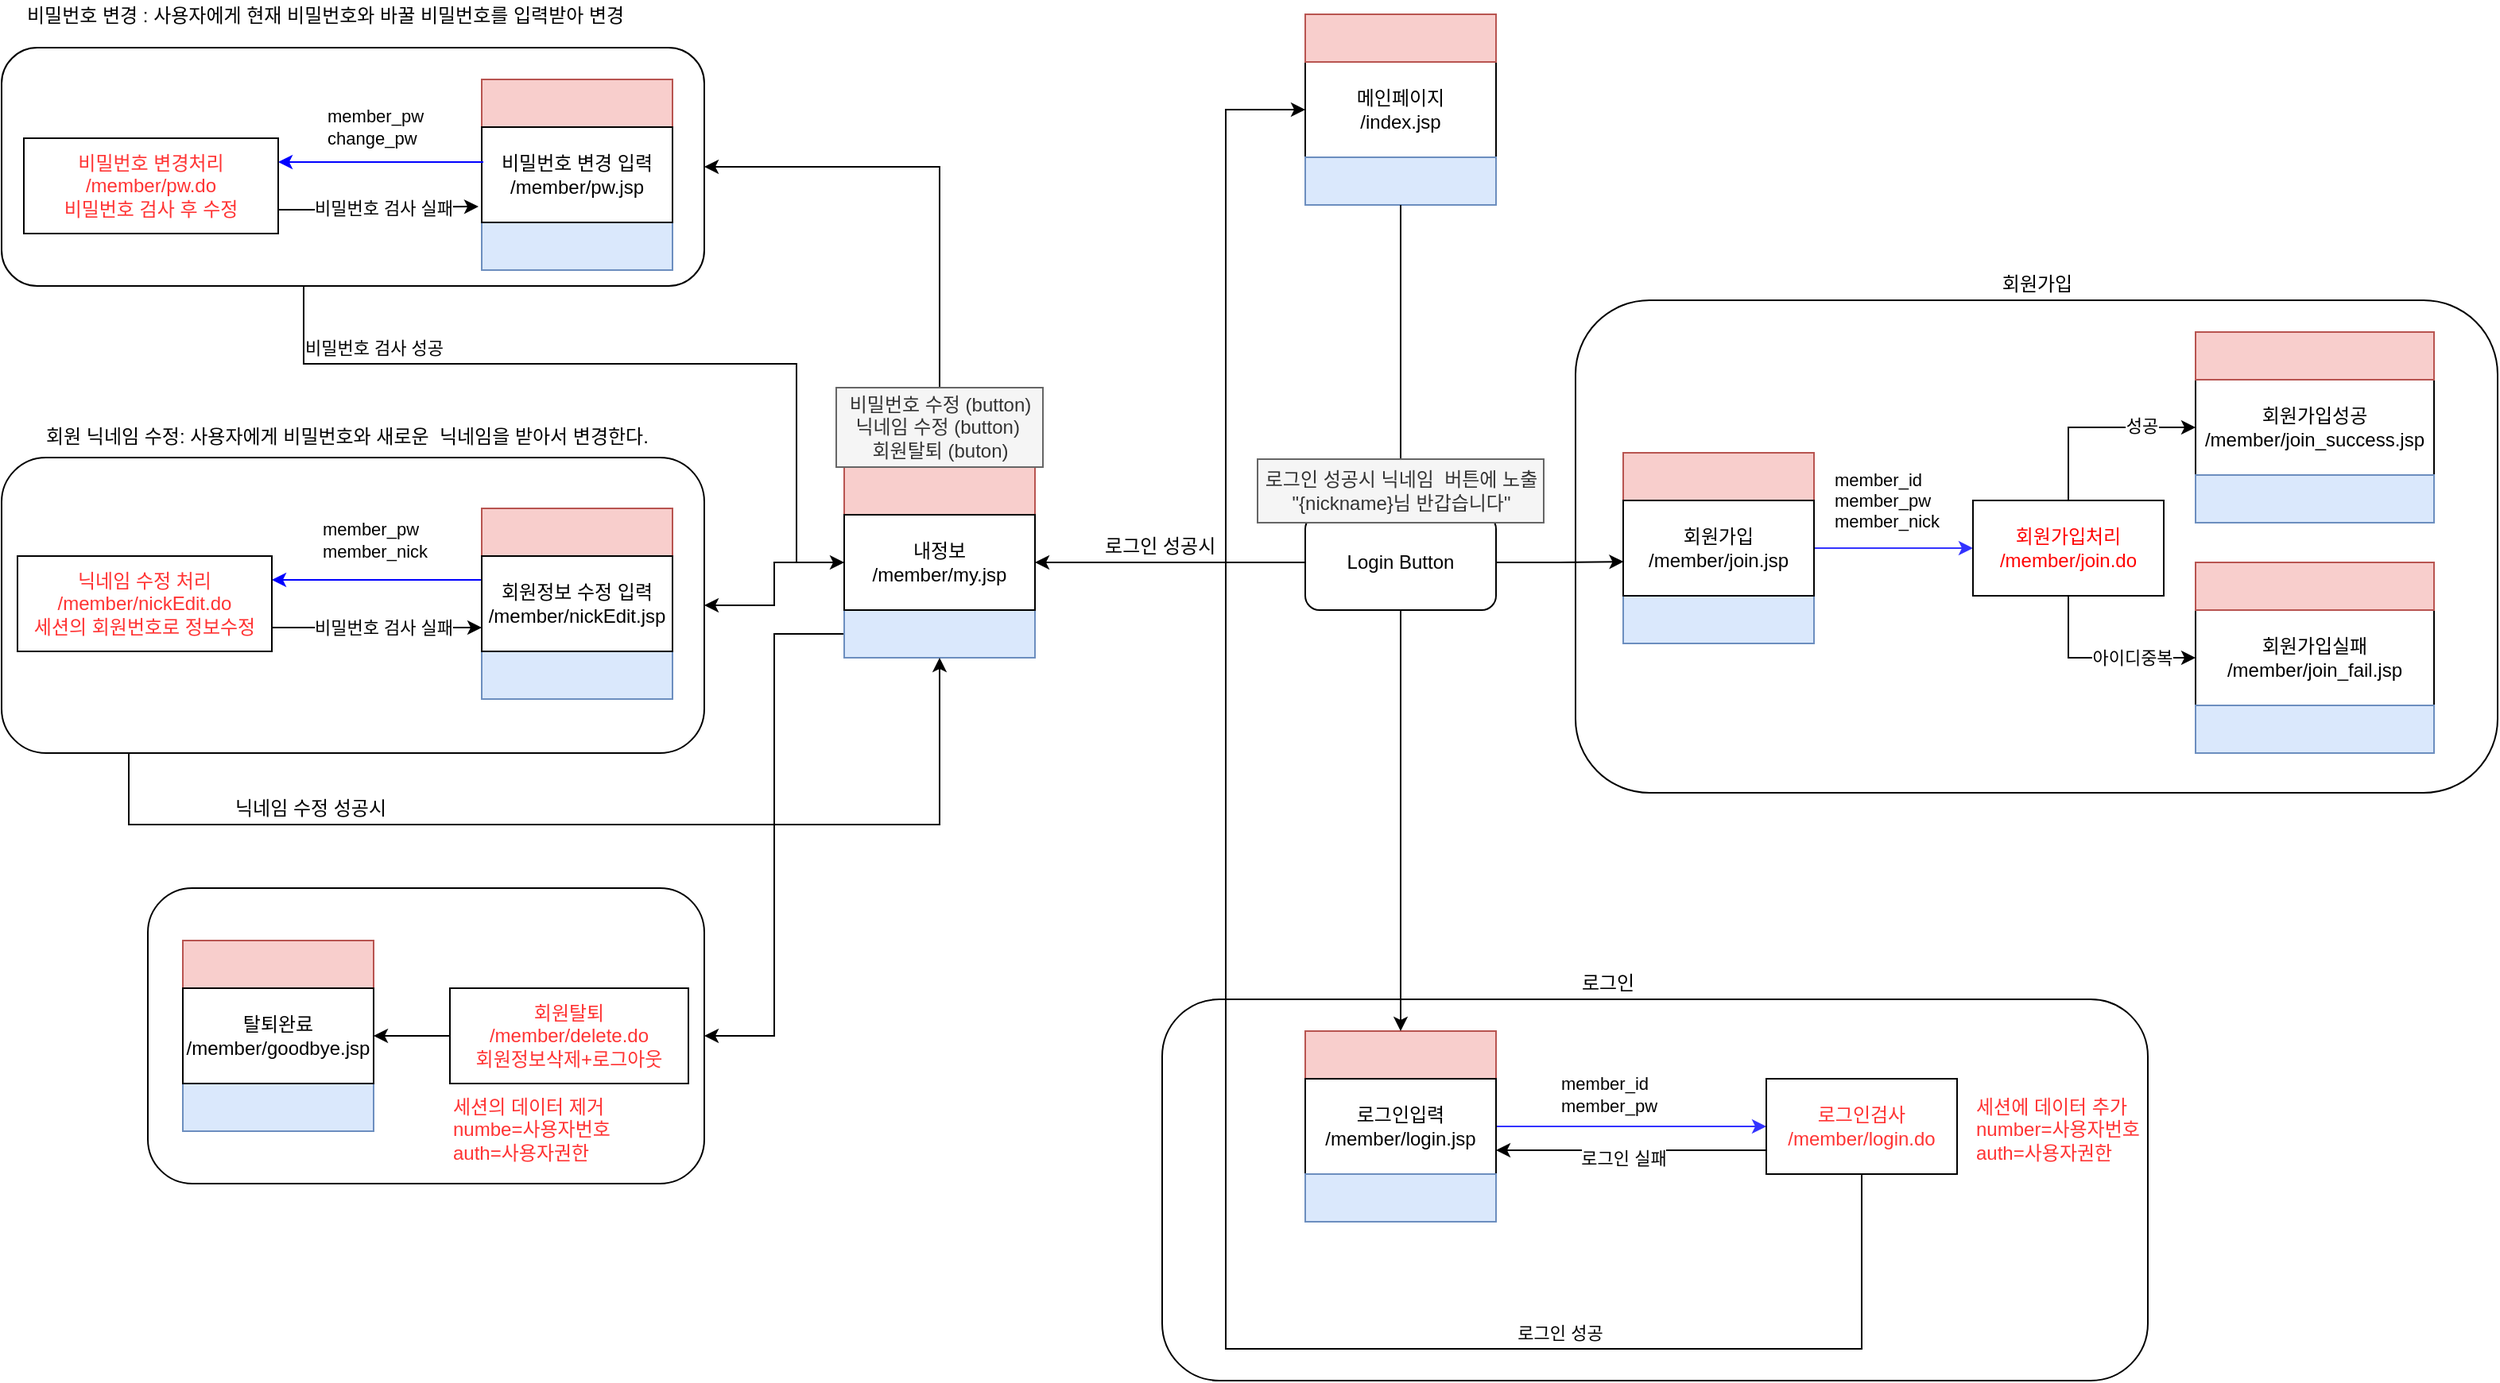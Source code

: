 <mxfile version="14.2.3" type="device"><diagram id="vHxpB8wOA6JA1auBKq6Q" name="Page-1"><mxGraphModel dx="2078" dy="1852" grid="1" gridSize="10" guides="1" tooltips="1" connect="1" arrows="1" fold="1" page="1" pageScale="1" pageWidth="827" pageHeight="1169" math="0" shadow="0"><root><mxCell id="0"/><mxCell id="1" parent="0"/><mxCell id="NwL6HOBtRs73dvqTtMT6-43" value="" style="rounded=1;whiteSpace=wrap;html=1;" vertex="1" parent="1"><mxGeometry x="280" y="-60" width="620" height="240" as="geometry"/></mxCell><mxCell id="NwL6HOBtRs73dvqTtMT6-35" value="" style="rounded=1;whiteSpace=wrap;html=1;" vertex="1" parent="1"><mxGeometry x="540" y="-500" width="580" height="310" as="geometry"/></mxCell><mxCell id="NwL6HOBtRs73dvqTtMT6-1" value="메인페이지&lt;br&gt;/index.jsp" style="rounded=0;whiteSpace=wrap;html=1;" vertex="1" parent="1"><mxGeometry x="370" y="-650" width="120" height="60" as="geometry"/></mxCell><mxCell id="NwL6HOBtRs73dvqTtMT6-2" value="" style="rounded=0;whiteSpace=wrap;html=1;fillColor=#f8cecc;strokeColor=#b85450;" vertex="1" parent="1"><mxGeometry x="370" y="-680" width="120" height="30" as="geometry"/></mxCell><mxCell id="NwL6HOBtRs73dvqTtMT6-3" value="" style="rounded=0;whiteSpace=wrap;html=1;fillColor=#dae8fc;strokeColor=#6c8ebf;" vertex="1" parent="1"><mxGeometry x="370" y="-590" width="120" height="30" as="geometry"/></mxCell><mxCell id="NwL6HOBtRs73dvqTtMT6-7" value="" style="edgeStyle=orthogonalEdgeStyle;rounded=0;orthogonalLoop=1;jettySize=auto;html=1;strokeColor=#3333FF;" edge="1" parent="1" source="NwL6HOBtRs73dvqTtMT6-9" target="NwL6HOBtRs73dvqTtMT6-16"><mxGeometry relative="1" as="geometry"/></mxCell><mxCell id="NwL6HOBtRs73dvqTtMT6-8" value="member_id&lt;br&gt;member_pw&lt;br&gt;member_nick&lt;br&gt;" style="edgeLabel;html=1;align=left;verticalAlign=middle;resizable=0;points=[];" vertex="1" connectable="0" parent="NwL6HOBtRs73dvqTtMT6-7"><mxGeometry x="0.345" y="-1" relative="1" as="geometry"><mxPoint x="-56.9" y="-31" as="offset"/></mxGeometry></mxCell><mxCell id="NwL6HOBtRs73dvqTtMT6-9" value="회원가입&lt;br&gt;/member/join.jsp" style="rounded=0;whiteSpace=wrap;html=1;" vertex="1" parent="1"><mxGeometry x="570" y="-374" width="120" height="60" as="geometry"/></mxCell><mxCell id="NwL6HOBtRs73dvqTtMT6-10" value="" style="rounded=0;whiteSpace=wrap;html=1;fillColor=#f8cecc;strokeColor=#b85450;" vertex="1" parent="1"><mxGeometry x="570" y="-404" width="120" height="30" as="geometry"/></mxCell><mxCell id="NwL6HOBtRs73dvqTtMT6-11" value="" style="rounded=0;whiteSpace=wrap;html=1;fillColor=#dae8fc;strokeColor=#6c8ebf;" vertex="1" parent="1"><mxGeometry x="570" y="-314" width="120" height="30" as="geometry"/></mxCell><mxCell id="NwL6HOBtRs73dvqTtMT6-12" value="" style="edgeStyle=orthogonalEdgeStyle;rounded=0;orthogonalLoop=1;jettySize=auto;html=1;fontColor=#FF0000;entryX=0;entryY=0.5;entryDx=0;entryDy=0;exitX=0.5;exitY=0;exitDx=0;exitDy=0;" edge="1" parent="1" source="NwL6HOBtRs73dvqTtMT6-16" target="NwL6HOBtRs73dvqTtMT6-17"><mxGeometry relative="1" as="geometry"><Array as="points"><mxPoint x="850" y="-420"/></Array></mxGeometry></mxCell><mxCell id="NwL6HOBtRs73dvqTtMT6-13" value="성공" style="edgeLabel;html=1;align=center;verticalAlign=middle;resizable=0;points=[];" vertex="1" connectable="0" parent="NwL6HOBtRs73dvqTtMT6-12"><mxGeometry x="0.46" y="1" relative="1" as="geometry"><mxPoint as="offset"/></mxGeometry></mxCell><mxCell id="NwL6HOBtRs73dvqTtMT6-14" value="" style="edgeStyle=orthogonalEdgeStyle;rounded=0;orthogonalLoop=1;jettySize=auto;html=1;fontColor=#000000;exitX=0.5;exitY=1;exitDx=0;exitDy=0;entryX=0;entryY=0.5;entryDx=0;entryDy=0;" edge="1" parent="1" source="NwL6HOBtRs73dvqTtMT6-16" target="NwL6HOBtRs73dvqTtMT6-20"><mxGeometry relative="1" as="geometry"><Array as="points"><mxPoint x="850" y="-275"/></Array></mxGeometry></mxCell><mxCell id="NwL6HOBtRs73dvqTtMT6-15" value="아이디중복" style="edgeLabel;html=1;align=center;verticalAlign=middle;resizable=0;points=[];fontColor=#000000;" vertex="1" connectable="0" parent="NwL6HOBtRs73dvqTtMT6-14"><mxGeometry x="0.397" relative="1" as="geometry"><mxPoint x="-4.45" as="offset"/></mxGeometry></mxCell><mxCell id="NwL6HOBtRs73dvqTtMT6-16" value="회원가입처리&lt;br&gt;/member/join.do" style="rounded=0;whiteSpace=wrap;html=1;fontColor=#FF0000;" vertex="1" parent="1"><mxGeometry x="790" y="-374" width="120" height="60" as="geometry"/></mxCell><mxCell id="NwL6HOBtRs73dvqTtMT6-17" value="회원가입성공&lt;br&gt;/member/join_success.jsp" style="rounded=0;whiteSpace=wrap;html=1;" vertex="1" parent="1"><mxGeometry x="930" y="-450" width="150" height="60" as="geometry"/></mxCell><mxCell id="NwL6HOBtRs73dvqTtMT6-18" value="" style="rounded=0;whiteSpace=wrap;html=1;fillColor=#f8cecc;strokeColor=#b85450;" vertex="1" parent="1"><mxGeometry x="930" y="-480" width="150" height="30" as="geometry"/></mxCell><mxCell id="NwL6HOBtRs73dvqTtMT6-19" value="" style="rounded=0;whiteSpace=wrap;html=1;fillColor=#dae8fc;strokeColor=#6c8ebf;" vertex="1" parent="1"><mxGeometry x="930" y="-390" width="150" height="30" as="geometry"/></mxCell><mxCell id="NwL6HOBtRs73dvqTtMT6-20" value="회원가입실패&lt;br&gt;/member/join_fail.jsp" style="rounded=0;whiteSpace=wrap;html=1;" vertex="1" parent="1"><mxGeometry x="930" y="-305" width="150" height="60" as="geometry"/></mxCell><mxCell id="NwL6HOBtRs73dvqTtMT6-21" value="" style="rounded=0;whiteSpace=wrap;html=1;fillColor=#f8cecc;strokeColor=#b85450;" vertex="1" parent="1"><mxGeometry x="930" y="-335" width="150" height="30" as="geometry"/></mxCell><mxCell id="NwL6HOBtRs73dvqTtMT6-22" value="" style="rounded=0;whiteSpace=wrap;html=1;fillColor=#dae8fc;strokeColor=#6c8ebf;" vertex="1" parent="1"><mxGeometry x="930" y="-245" width="150" height="30" as="geometry"/></mxCell><mxCell id="NwL6HOBtRs73dvqTtMT6-23" value="" style="rounded=0;whiteSpace=wrap;html=1;fillColor=#f8cecc;strokeColor=#b85450;" vertex="1" parent="1"><mxGeometry x="570" y="-404" width="120" height="30" as="geometry"/></mxCell><mxCell id="NwL6HOBtRs73dvqTtMT6-24" value="회원가입&lt;br&gt;/member/join.jsp" style="rounded=0;whiteSpace=wrap;html=1;" vertex="1" parent="1"><mxGeometry x="570" y="-374" width="120" height="60" as="geometry"/></mxCell><mxCell id="NwL6HOBtRs73dvqTtMT6-25" value="" style="rounded=0;whiteSpace=wrap;html=1;fillColor=#f8cecc;strokeColor=#b85450;" vertex="1" parent="1"><mxGeometry x="370" y="-40" width="120" height="30" as="geometry"/></mxCell><mxCell id="NwL6HOBtRs73dvqTtMT6-26" value="" style="edgeStyle=orthogonalEdgeStyle;rounded=0;orthogonalLoop=1;jettySize=auto;html=1;strokeColor=#3333FF;" edge="1" parent="1" source="NwL6HOBtRs73dvqTtMT6-28" target="NwL6HOBtRs73dvqTtMT6-32"><mxGeometry relative="1" as="geometry"/></mxCell><mxCell id="NwL6HOBtRs73dvqTtMT6-27" value="member_id&lt;br&gt;member_pw" style="edgeLabel;html=1;align=left;verticalAlign=middle;resizable=0;points=[];" vertex="1" connectable="0" parent="NwL6HOBtRs73dvqTtMT6-26"><mxGeometry x="-0.193" y="-1" relative="1" as="geometry"><mxPoint x="-30" y="-21" as="offset"/></mxGeometry></mxCell><mxCell id="NwL6HOBtRs73dvqTtMT6-28" value="로그인입력&lt;br&gt;/member/login.jsp" style="rounded=0;whiteSpace=wrap;html=1;" vertex="1" parent="1"><mxGeometry x="370" y="-10" width="120" height="60" as="geometry"/></mxCell><mxCell id="NwL6HOBtRs73dvqTtMT6-29" value="" style="rounded=0;whiteSpace=wrap;html=1;fillColor=#dae8fc;strokeColor=#6c8ebf;" vertex="1" parent="1"><mxGeometry x="370" y="50" width="120" height="30" as="geometry"/></mxCell><mxCell id="NwL6HOBtRs73dvqTtMT6-30" value="로그인 성공" style="edgeLabel;html=1;align=center;verticalAlign=middle;resizable=0;points=[];fontColor=#000000;" vertex="1" connectable="0" parent="1"><mxGeometry x="530" y="150.001" as="geometry"/></mxCell><mxCell id="NwL6HOBtRs73dvqTtMT6-41" style="edgeStyle=orthogonalEdgeStyle;rounded=0;orthogonalLoop=1;jettySize=auto;html=1;entryX=0;entryY=0.5;entryDx=0;entryDy=0;" edge="1" parent="1" source="NwL6HOBtRs73dvqTtMT6-32" target="NwL6HOBtRs73dvqTtMT6-1"><mxGeometry relative="1" as="geometry"><Array as="points"><mxPoint x="720" y="160"/><mxPoint x="320" y="160"/><mxPoint x="320" y="-620"/></Array></mxGeometry></mxCell><mxCell id="NwL6HOBtRs73dvqTtMT6-42" value="&lt;meta charset=&quot;utf-8&quot;&gt;&lt;span style=&quot;color: rgb(0, 0, 0); font-family: helvetica; font-size: 11px; font-style: normal; font-weight: 400; letter-spacing: normal; text-align: center; text-indent: 0px; text-transform: none; word-spacing: 0px; background-color: rgb(255, 255, 255); display: inline; float: none;&quot;&gt;로그인 실패&lt;/span&gt;" style="edgeStyle=orthogonalEdgeStyle;rounded=0;orthogonalLoop=1;jettySize=auto;html=1;exitX=0;exitY=0.75;exitDx=0;exitDy=0;entryX=1;entryY=0.75;entryDx=0;entryDy=0;" edge="1" parent="1" source="NwL6HOBtRs73dvqTtMT6-32" target="NwL6HOBtRs73dvqTtMT6-28"><mxGeometry x="0.059" y="5" relative="1" as="geometry"><mxPoint as="offset"/></mxGeometry></mxCell><mxCell id="NwL6HOBtRs73dvqTtMT6-32" value="로그인검사&lt;br&gt;/member/login.do" style="rounded=0;whiteSpace=wrap;html=1;fontColor=#FF3333;" vertex="1" parent="1"><mxGeometry x="660" y="-10" width="120" height="60" as="geometry"/></mxCell><mxCell id="NwL6HOBtRs73dvqTtMT6-33" value="&lt;font color=&quot;#ff3333&quot;&gt;세션에 데이터 추가&lt;br&gt;number=사용자번호&lt;br&gt;auth=사용자권한&lt;br&gt;&lt;/font&gt;" style="text;html=1;strokeColor=none;fillColor=none;align=left;verticalAlign=middle;whiteSpace=wrap;rounded=0;" vertex="1" parent="1"><mxGeometry x="790" y="-6" width="150" height="56" as="geometry"/></mxCell><mxCell id="NwL6HOBtRs73dvqTtMT6-36" value="회원가입" style="text;html=1;align=center;verticalAlign=middle;resizable=0;points=[];autosize=1;" vertex="1" parent="1"><mxGeometry x="800" y="-520" width="60" height="20" as="geometry"/></mxCell><mxCell id="NwL6HOBtRs73dvqTtMT6-37" value="" style="endArrow=none;html=1;exitX=0.5;exitY=1;exitDx=0;exitDy=0;entryX=0.5;entryY=0;entryDx=0;entryDy=0;" edge="1" parent="1" source="NwL6HOBtRs73dvqTtMT6-3" target="NwL6HOBtRs73dvqTtMT6-38"><mxGeometry width="50" height="50" relative="1" as="geometry"><mxPoint x="580" y="-270" as="sourcePoint"/><mxPoint x="630" y="-320" as="targetPoint"/><Array as="points"/></mxGeometry></mxCell><mxCell id="NwL6HOBtRs73dvqTtMT6-39" style="edgeStyle=orthogonalEdgeStyle;rounded=0;orthogonalLoop=1;jettySize=auto;html=1;entryX=0.002;entryY=0.642;entryDx=0;entryDy=0;entryPerimeter=0;" edge="1" parent="1" source="NwL6HOBtRs73dvqTtMT6-38" target="NwL6HOBtRs73dvqTtMT6-24"><mxGeometry relative="1" as="geometry"/></mxCell><mxCell id="NwL6HOBtRs73dvqTtMT6-40" style="edgeStyle=orthogonalEdgeStyle;rounded=0;orthogonalLoop=1;jettySize=auto;html=1;exitX=0.5;exitY=1;exitDx=0;exitDy=0;entryX=0.5;entryY=0;entryDx=0;entryDy=0;" edge="1" parent="1" source="NwL6HOBtRs73dvqTtMT6-38" target="NwL6HOBtRs73dvqTtMT6-25"><mxGeometry relative="1" as="geometry"/></mxCell><mxCell id="NwL6HOBtRs73dvqTtMT6-45" style="edgeStyle=orthogonalEdgeStyle;rounded=0;orthogonalLoop=1;jettySize=auto;html=1;" edge="1" parent="1" source="NwL6HOBtRs73dvqTtMT6-38"><mxGeometry relative="1" as="geometry"><mxPoint x="200" y="-335" as="targetPoint"/><Array as="points"><mxPoint x="290" y="-335"/><mxPoint x="290" y="-335"/></Array></mxGeometry></mxCell><mxCell id="NwL6HOBtRs73dvqTtMT6-38" value="Login Button" style="rounded=1;whiteSpace=wrap;html=1;" vertex="1" parent="1"><mxGeometry x="370" y="-365" width="120" height="60" as="geometry"/></mxCell><mxCell id="NwL6HOBtRs73dvqTtMT6-44" value="로그인" style="text;html=1;align=center;verticalAlign=middle;resizable=0;points=[];autosize=1;" vertex="1" parent="1"><mxGeometry x="535" y="-80" width="50" height="20" as="geometry"/></mxCell><mxCell id="NwL6HOBtRs73dvqTtMT6-46" value="로그인 성공시&amp;nbsp;" style="text;html=1;align=center;verticalAlign=middle;resizable=0;points=[];autosize=1;" vertex="1" parent="1"><mxGeometry x="240" y="-355" width="80" height="20" as="geometry"/></mxCell><mxCell id="NwL6HOBtRs73dvqTtMT6-83" style="edgeStyle=orthogonalEdgeStyle;rounded=0;orthogonalLoop=1;jettySize=auto;html=1;entryX=1;entryY=0.5;entryDx=0;entryDy=0;" edge="1" parent="1" source="NwL6HOBtRs73dvqTtMT6-47" target="NwL6HOBtRs73dvqTtMT6-75"><mxGeometry relative="1" as="geometry"/></mxCell><mxCell id="NwL6HOBtRs73dvqTtMT6-47" value="" style="rounded=0;whiteSpace=wrap;html=1;fillColor=#dae8fc;strokeColor=#6c8ebf;" vertex="1" parent="1"><mxGeometry x="80" y="-305" width="120" height="30" as="geometry"/></mxCell><mxCell id="NwL6HOBtRs73dvqTtMT6-48" value="" style="rounded=0;whiteSpace=wrap;html=1;fillColor=#f8cecc;strokeColor=#b85450;" vertex="1" parent="1"><mxGeometry x="80" y="-395" width="120" height="30" as="geometry"/></mxCell><mxCell id="NwL6HOBtRs73dvqTtMT6-86" style="edgeStyle=orthogonalEdgeStyle;rounded=0;orthogonalLoop=1;jettySize=auto;html=1;entryX=1;entryY=0.5;entryDx=0;entryDy=0;" edge="1" parent="1" source="NwL6HOBtRs73dvqTtMT6-49" target="NwL6HOBtRs73dvqTtMT6-63"><mxGeometry relative="1" as="geometry"/></mxCell><mxCell id="NwL6HOBtRs73dvqTtMT6-49" value="내정보&lt;br&gt;/member/my.jsp" style="rounded=0;whiteSpace=wrap;html=1;" vertex="1" parent="1"><mxGeometry x="80" y="-365" width="120" height="60" as="geometry"/></mxCell><mxCell id="NwL6HOBtRs73dvqTtMT6-50" value="로그인 성공시 닉네임&amp;nbsp; 버튼에 노출&lt;br&gt;&quot;{nickname}님 반갑습니다&quot;&lt;span style=&quot;color: rgba(0 , 0 , 0 , 0) ; font-family: monospace ; font-size: 0px&quot;&gt;%3CmxGraphModel%3E%3Croot%3E%3CmxCell%20id%3D%220%22%2F%3E%3CmxCell%20id%3D%221%22%20parent%3D%220%22%2F%3E%3CmxCell%20id%3D%222%22%20value%3D%22%EB%A1%9C%EA%B7%B8%EC%9D%B8%20%EC%84%B1%EA%B3%B5%EC%8B%9C%26amp%3Bnbsp%3B%22%20style%3D%22text%3Bhtml%3D1%3Balign%3Dcenter%3BverticalAlign%3Dmiddle%3Bresizable%3D0%3Bpoints%3D%5B%5D%3Bautosize%3D1%3B%22%20vertex%3D%221%22%20parent%3D%221%22%3E%3CmxGeometry%20x%3D%22240%22%20y%3D%22-355%22%20width%3D%2280%22%20height%3D%2220%22%20as%3D%22geometry%22%2F%3E%3C%2FmxCell%3E%3C%2Froot%3E%3C%2FmxGraphModel%3E&lt;/span&gt;" style="text;html=1;align=center;verticalAlign=middle;resizable=0;points=[];autosize=1;fillColor=#f5f5f5;strokeColor=#666666;fontColor=#333333;" vertex="1" parent="1"><mxGeometry x="340" y="-400" width="180" height="40" as="geometry"/></mxCell><mxCell id="NwL6HOBtRs73dvqTtMT6-85" style="edgeStyle=orthogonalEdgeStyle;rounded=0;orthogonalLoop=1;jettySize=auto;html=1;entryX=1;entryY=0.5;entryDx=0;entryDy=0;" edge="1" parent="1" source="NwL6HOBtRs73dvqTtMT6-51" target="NwL6HOBtRs73dvqTtMT6-52"><mxGeometry relative="1" as="geometry"><Array as="points"><mxPoint x="140" y="-584"/></Array></mxGeometry></mxCell><mxCell id="NwL6HOBtRs73dvqTtMT6-51" value="비밀번호 수정 (button)&lt;br&gt;닉네임 수정 (button)&amp;nbsp;&lt;br&gt;회원탈퇴 (buton)" style="text;html=1;align=center;verticalAlign=middle;resizable=0;points=[];autosize=1;fillColor=#f5f5f5;strokeColor=#666666;fontColor=#333333;" vertex="1" parent="1"><mxGeometry x="75" y="-445" width="130" height="50" as="geometry"/></mxCell><mxCell id="NwL6HOBtRs73dvqTtMT6-84" style="edgeStyle=orthogonalEdgeStyle;rounded=0;orthogonalLoop=1;jettySize=auto;html=1;entryX=0;entryY=0.5;entryDx=0;entryDy=0;" edge="1" parent="1" source="NwL6HOBtRs73dvqTtMT6-52" target="NwL6HOBtRs73dvqTtMT6-49"><mxGeometry relative="1" as="geometry"><Array as="points"><mxPoint x="-260" y="-460"/><mxPoint x="50" y="-460"/><mxPoint x="50" y="-335"/></Array></mxGeometry></mxCell><mxCell id="NwL6HOBtRs73dvqTtMT6-52" value="" style="rounded=1;whiteSpace=wrap;html=1;fontColor=#000000;align=left;" vertex="1" parent="1"><mxGeometry x="-450" y="-659" width="442" height="150" as="geometry"/></mxCell><mxCell id="NwL6HOBtRs73dvqTtMT6-53" value="" style="rounded=0;whiteSpace=wrap;html=1;fillColor=#dae8fc;strokeColor=#6c8ebf;" vertex="1" parent="1"><mxGeometry x="-148" y="-549" width="120" height="30" as="geometry"/></mxCell><mxCell id="NwL6HOBtRs73dvqTtMT6-54" value="" style="rounded=0;whiteSpace=wrap;html=1;fillColor=#f8cecc;strokeColor=#b85450;" vertex="1" parent="1"><mxGeometry x="-148" y="-639" width="120" height="30" as="geometry"/></mxCell><mxCell id="NwL6HOBtRs73dvqTtMT6-55" value="비밀번호 변경 입력&lt;br&gt;/member/pw.jsp" style="rounded=0;whiteSpace=wrap;html=1;" vertex="1" parent="1"><mxGeometry x="-148" y="-609" width="120" height="60" as="geometry"/></mxCell><mxCell id="NwL6HOBtRs73dvqTtMT6-56" value="비밀번호 변경 : 사용자에게 현재 비밀번호와 바꿀 비밀번호를 입력받아 변경" style="text;html=1;strokeColor=none;fillColor=none;align=left;verticalAlign=middle;whiteSpace=wrap;rounded=0;" vertex="1" parent="1"><mxGeometry x="-436" y="-689" width="418" height="20" as="geometry"/></mxCell><mxCell id="NwL6HOBtRs73dvqTtMT6-57" value="" style="edgeStyle=orthogonalEdgeStyle;rounded=0;orthogonalLoop=1;jettySize=auto;html=1;strokeColor=#0000FF;exitX=0.008;exitY=0.367;exitDx=0;exitDy=0;entryX=1;entryY=0.25;entryDx=0;entryDy=0;exitPerimeter=0;" edge="1" parent="1" source="NwL6HOBtRs73dvqTtMT6-55" target="NwL6HOBtRs73dvqTtMT6-60"><mxGeometry relative="1" as="geometry"><mxPoint x="-138" y="-347" as="sourcePoint"/><mxPoint x="-290" y="-579" as="targetPoint"/></mxGeometry></mxCell><mxCell id="NwL6HOBtRs73dvqTtMT6-58" value="member_pw&lt;br&gt;change_pw" style="edgeLabel;html=1;align=left;verticalAlign=middle;resizable=0;points=[];" vertex="1" connectable="0" parent="NwL6HOBtRs73dvqTtMT6-57"><mxGeometry x="0.249" relative="1" as="geometry"><mxPoint x="-19.5" y="-22.01" as="offset"/></mxGeometry></mxCell><mxCell id="NwL6HOBtRs73dvqTtMT6-59" value="비밀번호 검사 성공" style="edgeLabel;html=1;align=center;verticalAlign=middle;resizable=0;points=[];" vertex="1" connectable="0" parent="1"><mxGeometry x="-216.199" y="-470" as="geometry"/></mxCell><mxCell id="NwL6HOBtRs73dvqTtMT6-60" value="비밀번호 변경처리&lt;br&gt;/member/pw.do&lt;br&gt;비밀번호 검사 후 수정" style="rounded=0;whiteSpace=wrap;html=1;fontColor=#FF3333;" vertex="1" parent="1"><mxGeometry x="-436" y="-602" width="160" height="60" as="geometry"/></mxCell><mxCell id="NwL6HOBtRs73dvqTtMT6-61" style="edgeStyle=orthogonalEdgeStyle;rounded=0;orthogonalLoop=1;jettySize=auto;html=1;exitX=1;exitY=0.75;exitDx=0;exitDy=0;" edge="1" parent="1" source="NwL6HOBtRs73dvqTtMT6-60"><mxGeometry relative="1" as="geometry"><mxPoint x="-270" y="-559" as="sourcePoint"/><mxPoint x="-150" y="-559" as="targetPoint"/></mxGeometry></mxCell><mxCell id="NwL6HOBtRs73dvqTtMT6-62" value="비밀번호 검사 실패" style="edgeLabel;html=1;align=center;verticalAlign=middle;resizable=0;points=[];" vertex="1" connectable="0" parent="NwL6HOBtRs73dvqTtMT6-61"><mxGeometry x="0.162" relative="1" as="geometry"><mxPoint x="-6.67" as="offset"/></mxGeometry></mxCell><mxCell id="NwL6HOBtRs73dvqTtMT6-87" style="edgeStyle=orthogonalEdgeStyle;rounded=0;orthogonalLoop=1;jettySize=auto;html=1;entryX=0.5;entryY=1;entryDx=0;entryDy=0;" edge="1" parent="1" source="NwL6HOBtRs73dvqTtMT6-63" target="NwL6HOBtRs73dvqTtMT6-47"><mxGeometry relative="1" as="geometry"><Array as="points"><mxPoint x="-370" y="-170"/><mxPoint x="140" y="-170"/></Array></mxGeometry></mxCell><mxCell id="NwL6HOBtRs73dvqTtMT6-63" value="" style="rounded=1;whiteSpace=wrap;html=1;fontColor=#000000;align=left;" vertex="1" parent="1"><mxGeometry x="-450" y="-401" width="442" height="186" as="geometry"/></mxCell><mxCell id="NwL6HOBtRs73dvqTtMT6-64" value="회원 닉네임 수정: 사용자에게 비밀번호와 새로운&amp;nbsp; 닉네임을 받아서 변경한다.&amp;nbsp;" style="text;html=1;strokeColor=none;fillColor=none;align=left;verticalAlign=middle;whiteSpace=wrap;rounded=0;" vertex="1" parent="1"><mxGeometry x="-424" y="-424" width="390" height="20" as="geometry"/></mxCell><mxCell id="NwL6HOBtRs73dvqTtMT6-65" value="" style="rounded=0;whiteSpace=wrap;html=1;fillColor=#dae8fc;strokeColor=#6c8ebf;" vertex="1" parent="1"><mxGeometry x="-148" y="-279" width="120" height="30" as="geometry"/></mxCell><mxCell id="NwL6HOBtRs73dvqTtMT6-66" value="" style="rounded=0;whiteSpace=wrap;html=1;fillColor=#f8cecc;strokeColor=#b85450;" vertex="1" parent="1"><mxGeometry x="-148" y="-369" width="120" height="30" as="geometry"/></mxCell><mxCell id="NwL6HOBtRs73dvqTtMT6-67" value="" style="edgeStyle=orthogonalEdgeStyle;rounded=0;orthogonalLoop=1;jettySize=auto;html=1;strokeColor=#0000FF;exitX=0;exitY=0.25;exitDx=0;exitDy=0;entryX=1;entryY=0.25;entryDx=0;entryDy=0;" edge="1" parent="1" source="NwL6HOBtRs73dvqTtMT6-69" target="NwL6HOBtRs73dvqTtMT6-72"><mxGeometry relative="1" as="geometry"/></mxCell><mxCell id="NwL6HOBtRs73dvqTtMT6-68" value="member_pw&lt;br&gt;member_nick" style="edgeLabel;html=1;align=left;verticalAlign=middle;resizable=0;points=[];" vertex="1" connectable="0" parent="NwL6HOBtRs73dvqTtMT6-67"><mxGeometry x="0.249" relative="1" as="geometry"><mxPoint x="-19.5" y="-25" as="offset"/></mxGeometry></mxCell><mxCell id="NwL6HOBtRs73dvqTtMT6-69" value="회원정보 수정 입력&lt;br&gt;/member/nickEdit.jsp" style="rounded=0;whiteSpace=wrap;html=1;" vertex="1" parent="1"><mxGeometry x="-148" y="-339" width="120" height="60" as="geometry"/></mxCell><mxCell id="NwL6HOBtRs73dvqTtMT6-70" style="edgeStyle=orthogonalEdgeStyle;rounded=0;orthogonalLoop=1;jettySize=auto;html=1;exitX=1;exitY=0.75;exitDx=0;exitDy=0;entryX=0;entryY=0.75;entryDx=0;entryDy=0;" edge="1" parent="1" source="NwL6HOBtRs73dvqTtMT6-72" target="NwL6HOBtRs73dvqTtMT6-69"><mxGeometry relative="1" as="geometry"/></mxCell><mxCell id="NwL6HOBtRs73dvqTtMT6-71" value="비밀번호 검사 실패" style="edgeLabel;html=1;align=center;verticalAlign=middle;resizable=0;points=[];" vertex="1" connectable="0" parent="NwL6HOBtRs73dvqTtMT6-70"><mxGeometry x="0.162" relative="1" as="geometry"><mxPoint x="-6.67" as="offset"/></mxGeometry></mxCell><mxCell id="NwL6HOBtRs73dvqTtMT6-72" value="닉네임 수정 처리&lt;br&gt;/member/nickEdit.do&lt;br&gt;세션의 회원번호로 정보수정" style="rounded=0;whiteSpace=wrap;html=1;fontColor=#FF3333;" vertex="1" parent="1"><mxGeometry x="-440" y="-339" width="160" height="60" as="geometry"/></mxCell><mxCell id="NwL6HOBtRs73dvqTtMT6-75" value="" style="rounded=1;whiteSpace=wrap;html=1;fontColor=#000000;align=left;" vertex="1" parent="1"><mxGeometry x="-358" y="-130" width="350" height="186" as="geometry"/></mxCell><mxCell id="NwL6HOBtRs73dvqTtMT6-76" value="" style="edgeStyle=orthogonalEdgeStyle;rounded=0;orthogonalLoop=1;jettySize=auto;html=1;entryX=1;entryY=0.5;entryDx=0;entryDy=0;" edge="1" parent="1" source="NwL6HOBtRs73dvqTtMT6-77" target="NwL6HOBtRs73dvqTtMT6-80"><mxGeometry relative="1" as="geometry"/></mxCell><mxCell id="NwL6HOBtRs73dvqTtMT6-77" value="회원탈퇴&lt;br&gt;/member/delete.do&lt;br&gt;회원정보삭제+로그아웃" style="rounded=0;whiteSpace=wrap;html=1;fontColor=#FF3333;" vertex="1" parent="1"><mxGeometry x="-168" y="-67" width="150" height="60" as="geometry"/></mxCell><mxCell id="NwL6HOBtRs73dvqTtMT6-78" value="" style="rounded=0;whiteSpace=wrap;html=1;fillColor=#dae8fc;strokeColor=#6c8ebf;" vertex="1" parent="1"><mxGeometry x="-336" y="-7" width="120" height="30" as="geometry"/></mxCell><mxCell id="NwL6HOBtRs73dvqTtMT6-79" value="" style="rounded=0;whiteSpace=wrap;html=1;fillColor=#f8cecc;strokeColor=#b85450;" vertex="1" parent="1"><mxGeometry x="-336" y="-97" width="120" height="30" as="geometry"/></mxCell><mxCell id="NwL6HOBtRs73dvqTtMT6-80" value="탈퇴완료&lt;br&gt;/member/goodbye.jsp" style="rounded=0;whiteSpace=wrap;html=1;" vertex="1" parent="1"><mxGeometry x="-336" y="-67" width="120" height="60" as="geometry"/></mxCell><mxCell id="NwL6HOBtRs73dvqTtMT6-81" value="&lt;span style=&quot;color: rgb(255 , 51 , 51)&quot;&gt;세션의 데이터 제거&lt;br&gt;numbe=사용자번호&lt;br&gt;auth=사용자권한&lt;br&gt;&lt;/span&gt;" style="text;html=1;strokeColor=none;fillColor=none;align=left;verticalAlign=middle;whiteSpace=wrap;rounded=0;" vertex="1" parent="1"><mxGeometry x="-168" y="-7" width="120" height="57" as="geometry"/></mxCell><mxCell id="NwL6HOBtRs73dvqTtMT6-88" value="닉네임 수정 성공시" style="text;html=1;align=center;verticalAlign=middle;resizable=0;points=[];autosize=1;" vertex="1" parent="1"><mxGeometry x="-311.2" y="-190" width="110" height="20" as="geometry"/></mxCell></root></mxGraphModel></diagram></mxfile>
